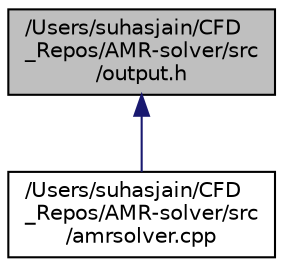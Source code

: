 digraph "/Users/suhasjain/CFD_Repos/AMR-solver/src/output.h"
{
 // INTERACTIVE_SVG=YES
  edge [fontname="Helvetica",fontsize="10",labelfontname="Helvetica",labelfontsize="10"];
  node [fontname="Helvetica",fontsize="10",shape=record];
  Node1 [label="/Users/suhasjain/CFD\l_Repos/AMR-solver/src\l/output.h",height=0.2,width=0.4,color="black", fillcolor="grey75", style="filled", fontcolor="black"];
  Node1 -> Node2 [dir="back",color="midnightblue",fontsize="10",style="solid"];
  Node2 [label="/Users/suhasjain/CFD\l_Repos/AMR-solver/src\l/amrsolver.cpp",height=0.2,width=0.4,color="black", fillcolor="white", style="filled",URL="$amrsolver_8cpp.html"];
}
